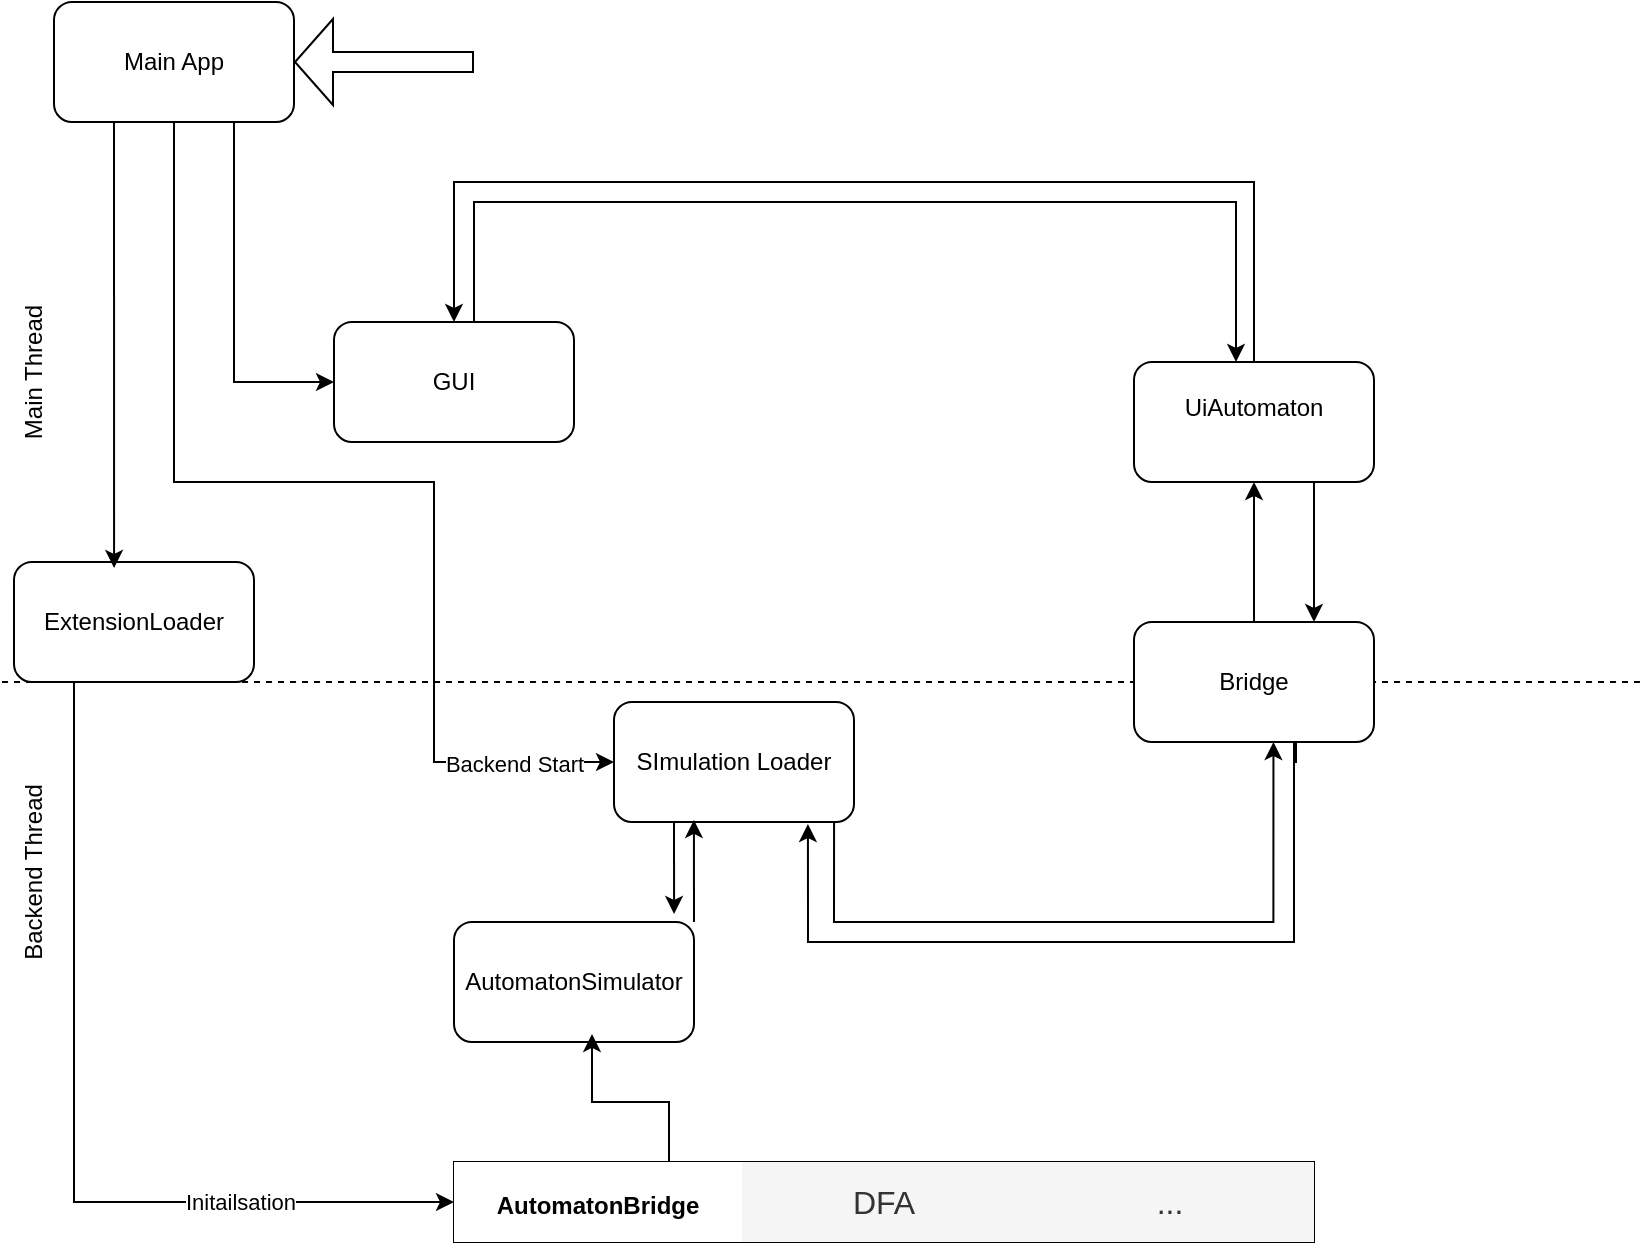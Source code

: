 <mxfile version="26.0.16">
  <diagram name="Seite-1" id="aof9V1836AsT8i5Dau2G">
    <mxGraphModel dx="1687" dy="854" grid="1" gridSize="10" guides="1" tooltips="1" connect="1" arrows="1" fold="1" page="1" pageScale="1" pageWidth="827" pageHeight="1169" math="0" shadow="0">
      <root>
        <mxCell id="0" />
        <mxCell id="1" parent="0" />
        <mxCell id="u30mcsJb7srmViUrN2Fv-10" value="GUI" style="rounded=1;whiteSpace=wrap;html=1;" parent="1" vertex="1">
          <mxGeometry x="170" y="200" width="120" height="60" as="geometry" />
        </mxCell>
        <mxCell id="u30mcsJb7srmViUrN2Fv-24" style="edgeStyle=orthogonalEdgeStyle;rounded=0;orthogonalLoop=1;jettySize=auto;html=1;exitX=0.75;exitY=1;exitDx=0;exitDy=0;entryX=0.75;entryY=0;entryDx=0;entryDy=0;" parent="1" source="u30mcsJb7srmViUrN2Fv-12" target="u30mcsJb7srmViUrN2Fv-21" edge="1">
          <mxGeometry relative="1" as="geometry" />
        </mxCell>
        <mxCell id="u30mcsJb7srmViUrN2Fv-12" value="&lt;div&gt;UiAutomaton&lt;/div&gt;&lt;div&gt;&lt;br&gt;&lt;/div&gt;" style="rounded=1;whiteSpace=wrap;html=1;" parent="1" vertex="1">
          <mxGeometry x="570" y="220" width="120" height="60" as="geometry" />
        </mxCell>
        <mxCell id="u30mcsJb7srmViUrN2Fv-18" style="edgeStyle=orthogonalEdgeStyle;rounded=0;orthogonalLoop=1;jettySize=auto;html=1;exitX=0.75;exitY=1;exitDx=0;exitDy=0;entryX=0;entryY=0.5;entryDx=0;entryDy=0;" parent="1" source="u30mcsJb7srmViUrN2Fv-13" target="u30mcsJb7srmViUrN2Fv-10" edge="1">
          <mxGeometry relative="1" as="geometry" />
        </mxCell>
        <mxCell id="T94tbjM7u6pAyk36soGo-21" style="edgeStyle=orthogonalEdgeStyle;rounded=0;orthogonalLoop=1;jettySize=auto;html=1;exitX=0.5;exitY=1;exitDx=0;exitDy=0;entryX=0;entryY=0.5;entryDx=0;entryDy=0;" edge="1" parent="1" source="u30mcsJb7srmViUrN2Fv-13" target="u30mcsJb7srmViUrN2Fv-50">
          <mxGeometry relative="1" as="geometry">
            <Array as="points">
              <mxPoint x="90" y="280" />
              <mxPoint x="220" y="280" />
              <mxPoint x="220" y="420" />
            </Array>
          </mxGeometry>
        </mxCell>
        <mxCell id="T94tbjM7u6pAyk36soGo-23" value="Backend Start" style="edgeLabel;html=1;align=center;verticalAlign=middle;resizable=0;points=[];" vertex="1" connectable="0" parent="T94tbjM7u6pAyk36soGo-21">
          <mxGeometry x="0.815" y="-1" relative="1" as="geometry">
            <mxPoint as="offset" />
          </mxGeometry>
        </mxCell>
        <mxCell id="u30mcsJb7srmViUrN2Fv-13" value="Main App" style="rounded=1;whiteSpace=wrap;html=1;" parent="1" vertex="1">
          <mxGeometry x="30" y="40" width="120" height="60" as="geometry" />
        </mxCell>
        <mxCell id="u30mcsJb7srmViUrN2Fv-16" style="edgeStyle=orthogonalEdgeStyle;rounded=0;orthogonalLoop=1;jettySize=auto;html=1;exitX=0.5;exitY=0;exitDx=0;exitDy=0;entryX=0.425;entryY=0;entryDx=0;entryDy=0;entryPerimeter=0;" parent="1" source="u30mcsJb7srmViUrN2Fv-10" target="u30mcsJb7srmViUrN2Fv-12" edge="1">
          <mxGeometry relative="1" as="geometry">
            <Array as="points">
              <mxPoint x="240" y="200" />
              <mxPoint x="240" y="140" />
              <mxPoint x="621" y="140" />
            </Array>
          </mxGeometry>
        </mxCell>
        <mxCell id="u30mcsJb7srmViUrN2Fv-17" style="edgeStyle=orthogonalEdgeStyle;rounded=0;orthogonalLoop=1;jettySize=auto;html=1;exitX=0.5;exitY=0;exitDx=0;exitDy=0;entryX=0.5;entryY=0;entryDx=0;entryDy=0;" parent="1" source="u30mcsJb7srmViUrN2Fv-12" target="u30mcsJb7srmViUrN2Fv-10" edge="1">
          <mxGeometry relative="1" as="geometry">
            <mxPoint x="220" y="190" as="targetPoint" />
            <Array as="points">
              <mxPoint x="630" y="130" />
              <mxPoint x="230" y="130" />
            </Array>
          </mxGeometry>
        </mxCell>
        <mxCell id="u30mcsJb7srmViUrN2Fv-19" style="edgeStyle=orthogonalEdgeStyle;rounded=0;orthogonalLoop=1;jettySize=auto;html=1;entryX=0.5;entryY=0;entryDx=0;entryDy=0;" parent="1" source="u30mcsJb7srmViUrN2Fv-10" target="u30mcsJb7srmViUrN2Fv-10" edge="1">
          <mxGeometry relative="1" as="geometry">
            <Array as="points">
              <mxPoint x="230" y="230" />
              <mxPoint x="230" y="230" />
            </Array>
          </mxGeometry>
        </mxCell>
        <mxCell id="u30mcsJb7srmViUrN2Fv-20" value="" style="endArrow=none;dashed=1;html=1;rounded=0;" parent="1" edge="1">
          <mxGeometry width="50" height="50" relative="1" as="geometry">
            <mxPoint x="4" y="380" as="sourcePoint" />
            <mxPoint x="824" y="380" as="targetPoint" />
          </mxGeometry>
        </mxCell>
        <mxCell id="u30mcsJb7srmViUrN2Fv-23" style="edgeStyle=orthogonalEdgeStyle;rounded=0;orthogonalLoop=1;jettySize=auto;html=1;exitX=0.5;exitY=0;exitDx=0;exitDy=0;entryX=0.5;entryY=1;entryDx=0;entryDy=0;" parent="1" source="u30mcsJb7srmViUrN2Fv-21" target="u30mcsJb7srmViUrN2Fv-12" edge="1">
          <mxGeometry relative="1" as="geometry" />
        </mxCell>
        <mxCell id="u30mcsJb7srmViUrN2Fv-21" value="Bridge" style="rounded=1;whiteSpace=wrap;html=1;" parent="1" vertex="1">
          <mxGeometry x="570" y="350" width="120" height="60" as="geometry" />
        </mxCell>
        <mxCell id="u30mcsJb7srmViUrN2Fv-29" value="" style="shape=table;startSize=0;container=1;collapsible=0;childLayout=tableLayout;fontSize=16;" parent="1" vertex="1">
          <mxGeometry x="230" y="620" width="430" height="40" as="geometry" />
        </mxCell>
        <mxCell id="u30mcsJb7srmViUrN2Fv-30" value="" style="shape=tableRow;horizontal=0;startSize=0;swimlaneHead=0;swimlaneBody=0;strokeColor=inherit;top=0;left=0;bottom=0;right=0;collapsible=0;dropTarget=0;fillColor=none;points=[[0,0.5],[1,0.5]];portConstraint=eastwest;fontSize=16;" parent="u30mcsJb7srmViUrN2Fv-29" vertex="1">
          <mxGeometry width="430" height="40" as="geometry" />
        </mxCell>
        <mxCell id="u30mcsJb7srmViUrN2Fv-31" value="&lt;b&gt;&lt;font style=&quot;font-size: 12px;&quot;&gt;AutomatonBridge&lt;/font&gt;&lt;/b&gt;" style="shape=partialRectangle;html=1;whiteSpace=wrap;connectable=0;overflow=hidden;top=0;left=0;bottom=0;right=0;pointerEvents=1;fontSize=16;" parent="u30mcsJb7srmViUrN2Fv-30" vertex="1">
          <mxGeometry width="144" height="40" as="geometry">
            <mxRectangle width="144" height="40" as="alternateBounds" />
          </mxGeometry>
        </mxCell>
        <mxCell id="u30mcsJb7srmViUrN2Fv-32" value="DFA" style="shape=partialRectangle;html=1;whiteSpace=wrap;connectable=0;strokeColor=#666666;overflow=hidden;fillColor=#f5f5f5;top=0;left=0;bottom=0;right=0;pointerEvents=1;fontSize=16;fontColor=#333333;" parent="u30mcsJb7srmViUrN2Fv-30" vertex="1">
          <mxGeometry x="144" width="142" height="40" as="geometry">
            <mxRectangle width="142" height="40" as="alternateBounds" />
          </mxGeometry>
        </mxCell>
        <mxCell id="u30mcsJb7srmViUrN2Fv-33" value="..." style="shape=partialRectangle;html=1;whiteSpace=wrap;connectable=0;strokeColor=#666666;overflow=hidden;fillColor=#f5f5f5;top=0;left=0;bottom=0;right=0;pointerEvents=1;fontSize=16;fontColor=#333333;" parent="u30mcsJb7srmViUrN2Fv-30" vertex="1">
          <mxGeometry x="286" width="144" height="40" as="geometry">
            <mxRectangle width="144" height="40" as="alternateBounds" />
          </mxGeometry>
        </mxCell>
        <mxCell id="u30mcsJb7srmViUrN2Fv-48" style="edgeStyle=orthogonalEdgeStyle;rounded=0;orthogonalLoop=1;jettySize=auto;html=1;entryX=0.808;entryY=1.017;entryDx=0;entryDy=0;entryPerimeter=0;" parent="1" target="u30mcsJb7srmViUrN2Fv-50" edge="1">
          <mxGeometry relative="1" as="geometry">
            <mxPoint x="410" y="453" as="targetPoint" />
            <Array as="points">
              <mxPoint x="651" y="420" />
              <mxPoint x="651" y="410" />
              <mxPoint x="650" y="410" />
              <mxPoint x="650" y="510" />
              <mxPoint x="407" y="510" />
            </Array>
            <mxPoint x="650" y="420" as="sourcePoint" />
          </mxGeometry>
        </mxCell>
        <mxCell id="u30mcsJb7srmViUrN2Fv-49" style="edgeStyle=orthogonalEdgeStyle;rounded=0;orthogonalLoop=1;jettySize=auto;html=1;exitX=0.917;exitY=0.972;exitDx=0;exitDy=0;entryX=0.581;entryY=1;entryDx=0;entryDy=0;entryPerimeter=0;exitPerimeter=0;" parent="1" source="u30mcsJb7srmViUrN2Fv-50" target="u30mcsJb7srmViUrN2Fv-21" edge="1">
          <mxGeometry relative="1" as="geometry">
            <Array as="points">
              <mxPoint x="420" y="500" />
              <mxPoint x="640" y="500" />
            </Array>
          </mxGeometry>
        </mxCell>
        <mxCell id="u30mcsJb7srmViUrN2Fv-50" value="SImulation Loader" style="rounded=1;whiteSpace=wrap;html=1;" parent="1" vertex="1">
          <mxGeometry x="310" y="390" width="120" height="60" as="geometry" />
        </mxCell>
        <mxCell id="u30mcsJb7srmViUrN2Fv-61" value="" style="shape=flexArrow;endArrow=classic;html=1;rounded=0;entryX=1;entryY=0.5;entryDx=0;entryDy=0;endWidth=32;endSize=6;" parent="1" target="u30mcsJb7srmViUrN2Fv-13" edge="1">
          <mxGeometry width="50" height="50" relative="1" as="geometry">
            <mxPoint x="240" y="70" as="sourcePoint" />
            <mxPoint x="404" y="70" as="targetPoint" />
          </mxGeometry>
        </mxCell>
        <mxCell id="T94tbjM7u6pAyk36soGo-1" value="Backend Thread" style="text;html=1;align=center;verticalAlign=middle;whiteSpace=wrap;rounded=0;rotation=-90;" vertex="1" parent="1">
          <mxGeometry x="-30" y="460" width="100" height="30" as="geometry" />
        </mxCell>
        <mxCell id="T94tbjM7u6pAyk36soGo-2" value="Main Thread" style="text;html=1;align=center;verticalAlign=middle;whiteSpace=wrap;rounded=0;rotation=-90;" vertex="1" parent="1">
          <mxGeometry x="-40" y="210" width="120" height="30" as="geometry" />
        </mxCell>
        <mxCell id="T94tbjM7u6pAyk36soGo-5" value="AutomatonSimulator" style="rounded=1;whiteSpace=wrap;html=1;" vertex="1" parent="1">
          <mxGeometry x="230" y="500" width="120" height="60" as="geometry" />
        </mxCell>
        <mxCell id="T94tbjM7u6pAyk36soGo-6" style="edgeStyle=orthogonalEdgeStyle;rounded=0;orthogonalLoop=1;jettySize=auto;html=1;exitX=0.25;exitY=0;exitDx=0;exitDy=0;entryX=0.575;entryY=0.933;entryDx=0;entryDy=0;entryPerimeter=0;" edge="1" parent="1" source="u30mcsJb7srmViUrN2Fv-29" target="T94tbjM7u6pAyk36soGo-5">
          <mxGeometry relative="1" as="geometry" />
        </mxCell>
        <mxCell id="T94tbjM7u6pAyk36soGo-9" style="edgeStyle=orthogonalEdgeStyle;rounded=0;orthogonalLoop=1;jettySize=auto;html=1;exitX=1;exitY=0;exitDx=0;exitDy=0;entryX=0.333;entryY=0.983;entryDx=0;entryDy=0;entryPerimeter=0;" edge="1" parent="1" source="T94tbjM7u6pAyk36soGo-5" target="u30mcsJb7srmViUrN2Fv-50">
          <mxGeometry relative="1" as="geometry" />
        </mxCell>
        <mxCell id="T94tbjM7u6pAyk36soGo-10" style="edgeStyle=orthogonalEdgeStyle;rounded=0;orthogonalLoop=1;jettySize=auto;html=1;exitX=0.25;exitY=1;exitDx=0;exitDy=0;entryX=0.917;entryY=-0.067;entryDx=0;entryDy=0;entryPerimeter=0;" edge="1" parent="1" source="u30mcsJb7srmViUrN2Fv-50" target="T94tbjM7u6pAyk36soGo-5">
          <mxGeometry relative="1" as="geometry" />
        </mxCell>
        <mxCell id="T94tbjM7u6pAyk36soGo-14" style="edgeStyle=orthogonalEdgeStyle;rounded=0;orthogonalLoop=1;jettySize=auto;html=1;exitX=0.25;exitY=1;exitDx=0;exitDy=0;entryX=0;entryY=0.5;entryDx=0;entryDy=0;" edge="1" parent="1" source="T94tbjM7u6pAyk36soGo-11" target="u30mcsJb7srmViUrN2Fv-30">
          <mxGeometry relative="1" as="geometry" />
        </mxCell>
        <mxCell id="T94tbjM7u6pAyk36soGo-15" value="Initailsation" style="edgeLabel;html=1;align=center;verticalAlign=middle;resizable=0;points=[];" vertex="1" connectable="0" parent="T94tbjM7u6pAyk36soGo-14">
          <mxGeometry x="0.524" relative="1" as="geometry">
            <mxPoint as="offset" />
          </mxGeometry>
        </mxCell>
        <mxCell id="T94tbjM7u6pAyk36soGo-11" value="ExtensionLoader" style="rounded=1;whiteSpace=wrap;html=1;" vertex="1" parent="1">
          <mxGeometry x="10" y="320" width="120" height="60" as="geometry" />
        </mxCell>
        <mxCell id="T94tbjM7u6pAyk36soGo-13" style="edgeStyle=orthogonalEdgeStyle;rounded=0;orthogonalLoop=1;jettySize=auto;html=1;exitX=0.25;exitY=1;exitDx=0;exitDy=0;entryX=0.417;entryY=0.05;entryDx=0;entryDy=0;entryPerimeter=0;" edge="1" parent="1" source="u30mcsJb7srmViUrN2Fv-13" target="T94tbjM7u6pAyk36soGo-11">
          <mxGeometry relative="1" as="geometry" />
        </mxCell>
      </root>
    </mxGraphModel>
  </diagram>
</mxfile>

